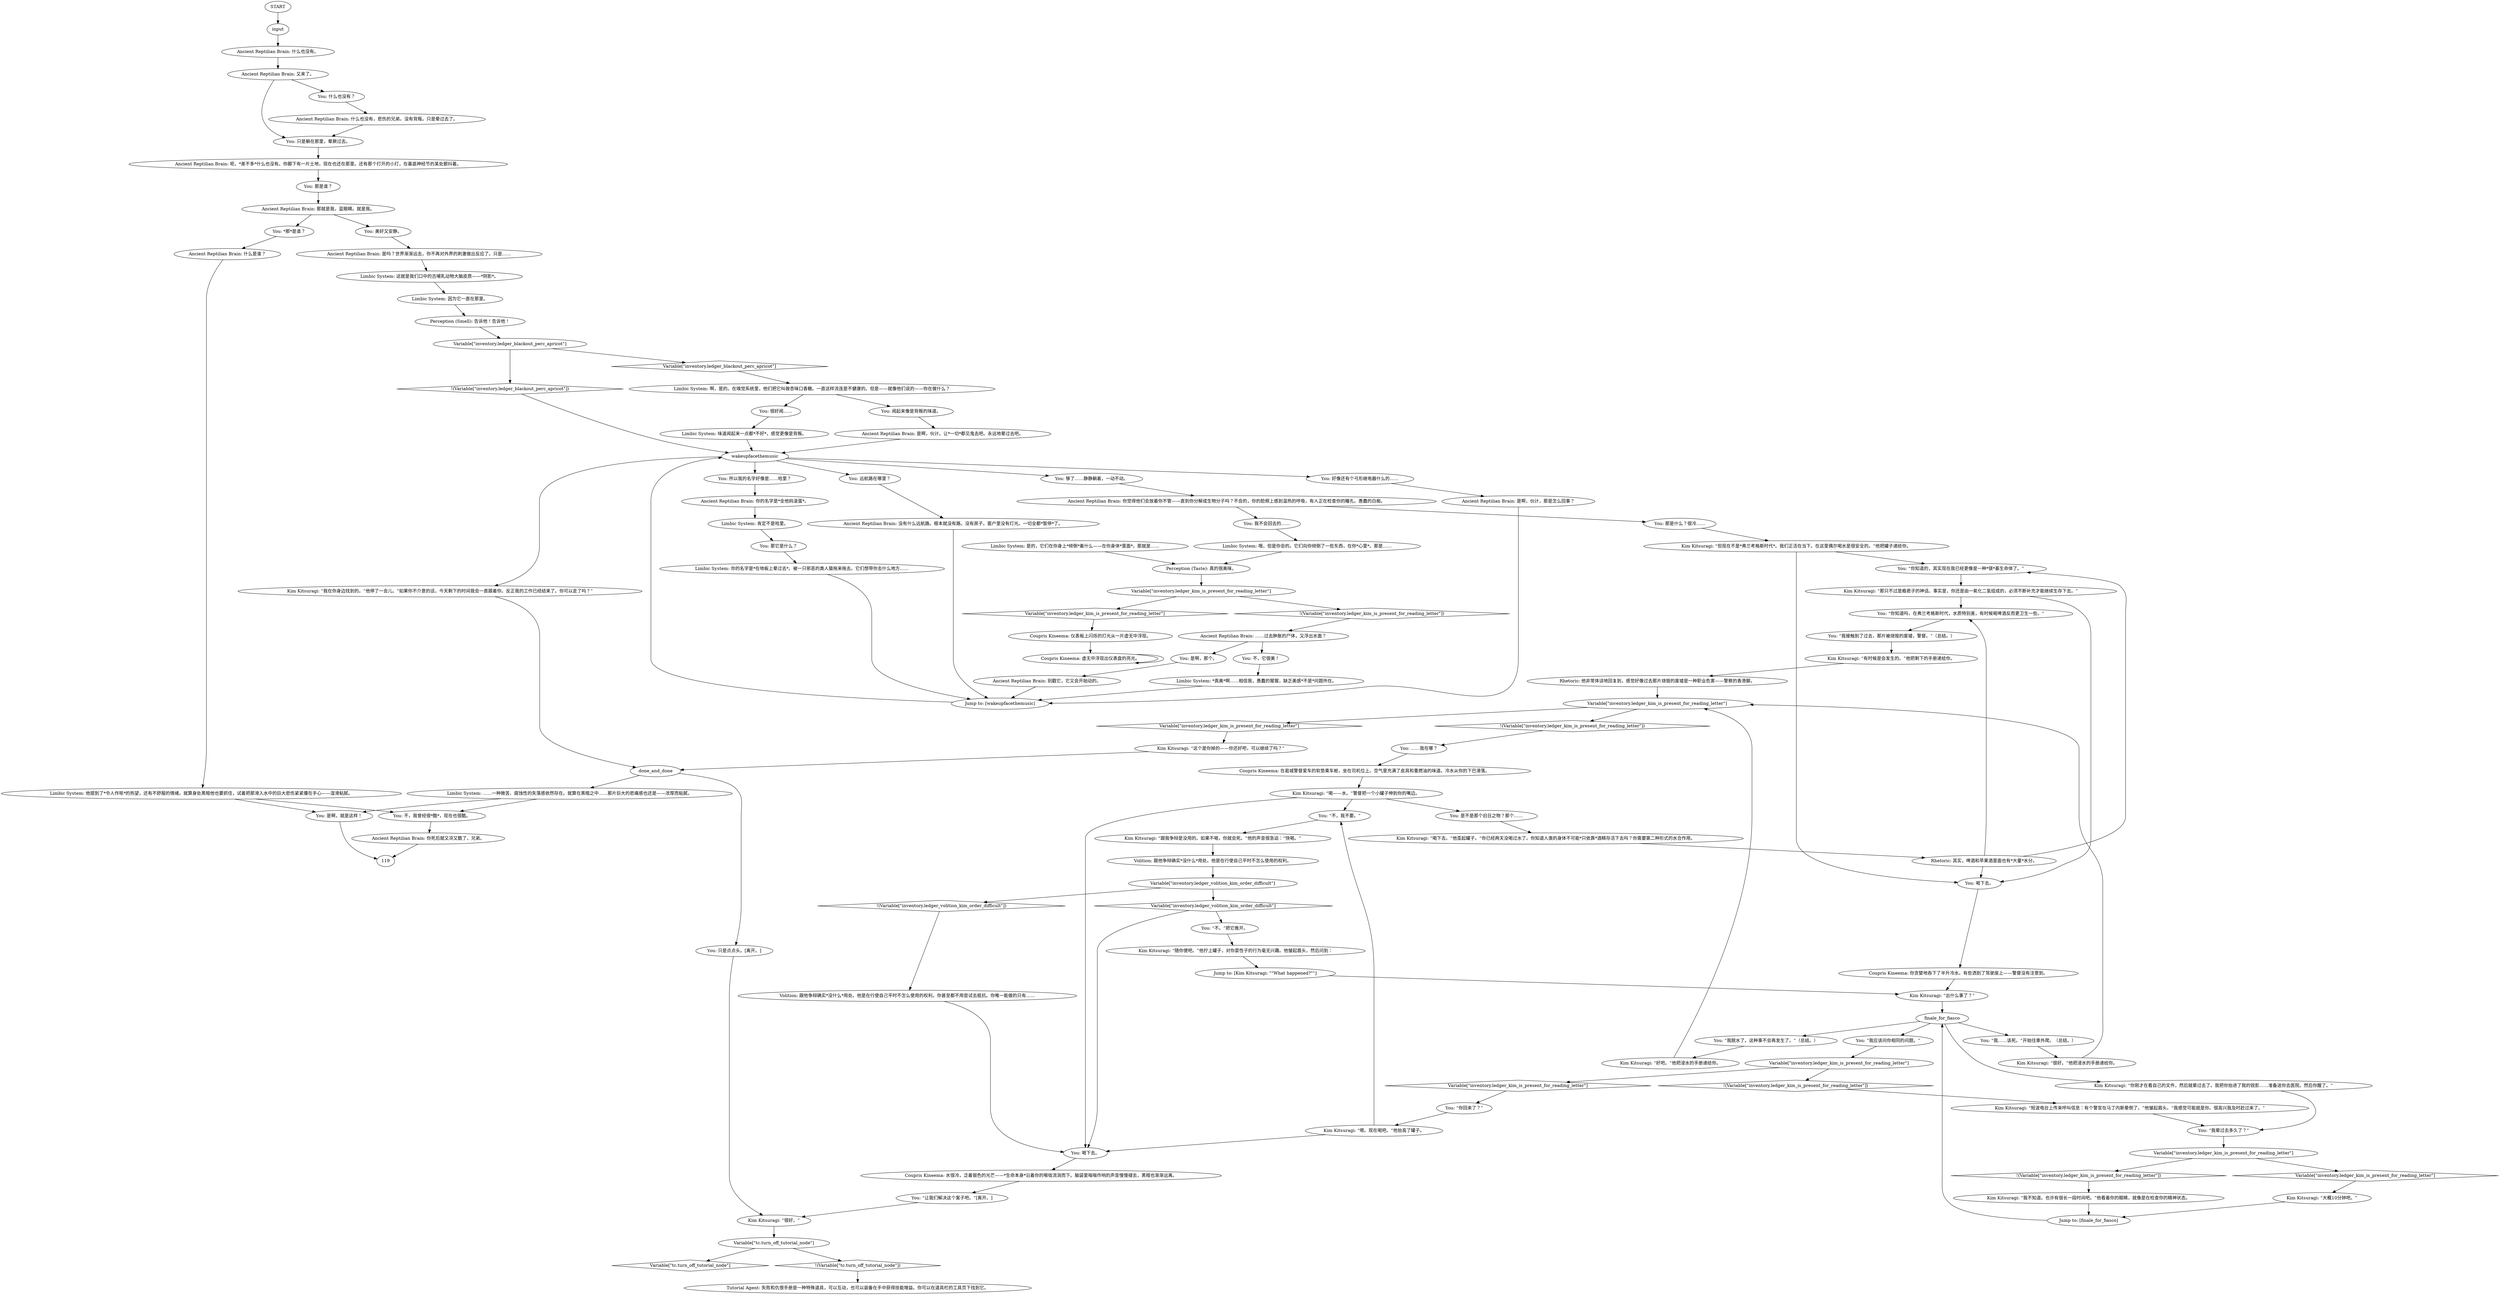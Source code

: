 # LEDGER WAKEUP
# Woke up, bro.
# ==================================================
digraph G {
	  0 [label="START"];
	  1 [label="input"];
	  2 [label="Limbic System: *真美*啊……相信我，愚蠢的猩猩，缺乏美感*不是*问题所在。"];
	  3 [label="Kim Kitsuragi: “我不知道。也许有很长一段时间吧。”他看着你的眼睛，就像是在检查你的精神状态。"];
	  4 [label="Kim Kitsuragi: “这个是你掉的——你还好吧，可以继续了吗？”"];
	  5 [label="Coupris Kineema: 仪表板上闪烁的灯光从一片虚无中浮现。"];
	  6 [label="You: 只是点点头。[离开。]"];
	  7 [label="done_and_done"];
	  8 [label="You: 是啊，那个。"];
	  9 [label="Ancient Reptilian Brain: 什么也没有。"];
	  10 [label="Limbic System: 因为它一直在那里。"];
	  11 [label="You: *那*是谁？"];
	  12 [label="Tutorial Agent: 失败和仇恨手册是一种特殊道具，可以互动，也可以装备在手中获得技能增益。你可以在道具栏的工具页下找到它。"];
	  13 [label="Variable[\"tc.turn_off_tutorial_node\"]"];
	  14 [label="Variable[\"tc.turn_off_tutorial_node\"]", shape=diamond];
	  15 [label="!(Variable[\"tc.turn_off_tutorial_node\"])", shape=diamond];
	  16 [label="You: 够了……静静躺着，一动不动。"];
	  17 [label="Ancient Reptilian Brain: 你觉得他们会放着你不管——直到你分解成生物分子吗？不会的，你的脸颊上感到温热的呼吸，有人正在检查你的瞳孔。愚蠢的白痴。"];
	  18 [label="Variable[\"inventory.ledger_kim_is_present_for_reading_letter\"]"];
	  19 [label="Variable[\"inventory.ledger_kim_is_present_for_reading_letter\"]", shape=diamond];
	  20 [label="!(Variable[\"inventory.ledger_kim_is_present_for_reading_letter\"])", shape=diamond];
	  21 [label="Ancient Reptilian Brain: 你的名字是*全他妈滚蛋*。"];
	  22 [label="Ancient Reptilian Brain: 呃，*差不多*什么也没有。你脚下有一片土地，现在也还在那里。还有那个打开的小灯，在基底神经节的某处颤抖着。"];
	  23 [label="Ancient Reptilian Brain: 是吗？世界渐渐远去，你不再对外界的刺激做出反应了。只是……"];
	  24 [label="You: 我不会回去的……"];
	  25 [label="Ancient Reptilian Brain: 是啊，伙计，那是怎么回事？"];
	  26 [label="Coupris Kineema: 水很冷，泛着银色的光芒——*生命本身*沿着你的喉咙流淌而下。脑袋里嗡嗡作响的声音慢慢褪去，黑暗也渐渐远离。"];
	  27 [label="Kim Kitsuragi: “出什么事了？”"];
	  28 [label="Kim Kitsuragi: “有时候是会发生的。”他把剩下的手册递给你。"];
	  29 [label="Kim Kitsuragi: “好吧。”他把浸水的手册递给你。"];
	  30 [label="You: 那是什么？很冷……"];
	  31 [label="Variable[\"inventory.ledger_kim_is_present_for_reading_letter\"]"];
	  32 [label="Variable[\"inventory.ledger_kim_is_present_for_reading_letter\"]", shape=diamond];
	  33 [label="!(Variable[\"inventory.ledger_kim_is_present_for_reading_letter\"])", shape=diamond];
	  34 [label="Kim Kitsuragi: “短波电台上传来呼叫信息：有个警官在马丁内斯晕倒了。”他皱起眉头。“我感觉可能就是你。很高兴我及时赶过来了。”"];
	  35 [label="Ancient Reptilian Brain: 那就是我，蓝眼睛。就是我。"];
	  36 [label="Rhetoric: 他非常体谅地回复到，感觉好像过去那片烧毁的废墟是一种职业危害——警察的香港脚。"];
	  37 [label="Ancient Reptilian Brain: 你死后就又凉又酷了，兄弟。"];
	  38 [label="You: “不。”把它推开。"];
	  39 [label="You: “我应该问你相同的问题。”"];
	  40 [label="Perception (Smell): 告诉他！告诉他！"];
	  41 [label="Ancient Reptilian Brain: 又来了。"];
	  42 [label="Kim Kitsuragi: “嗯。现在喝吧。”他抬高了罐子。"];
	  43 [label="You: “你知道吗，在弗兰考格斯时代，水质特别差，有时候喝啤酒反而更卫生一些。”"];
	  44 [label="You: 什么也没有？"];
	  45 [label="Ancient Reptilian Brain: 什么也没有，悲伤的兄弟。没有背叛。只是晕过去了。"];
	  46 [label="You: 那是谁？"];
	  47 [label="Kim Kitsuragi: “很好。”他把浸水的手册递给你。"];
	  48 [label="Kim Kitsuragi: “喝——水。”警督把一个小罐子伸到你的嘴边。"];
	  49 [label="Kim Kitsuragi: “很好。”"];
	  50 [label="You: 远航路在哪里？"];
	  51 [label="finale_for_fiasco"];
	  52 [label="You: 所以我的名字好像是……哈里？"];
	  53 [label="Kim Kitsuragi: “大概10分钟吧。”"];
	  54 [label="You: 闻起来像是背叛的味道。"];
	  55 [label="Limbic System: 他提到了*令人作呕*的热望，还有不舒服的情绪。就算身处黑暗他也要抓住，试着把那滑入水中的巨大悲伤紧紧攥在手心——湿滑粘腻。"];
	  56 [label="Volition: 跟他争辩确实*没什么*用处。他是在行使自己平时不怎么使用的权利。你甚至都不用尝试去抵抗。你唯一能做的只有……"];
	  57 [label="Variable[\"inventory.ledger_volition_kim_order_difficult\"]"];
	  58 [label="Variable[\"inventory.ledger_volition_kim_order_difficult\"]", shape=diamond];
	  59 [label="!(Variable[\"inventory.ledger_volition_kim_order_difficult\"])", shape=diamond];
	  60 [label="Limbic System: 哦，但是你会的。它们向你倾倒了一些东西，在你*心里*。那是……"];
	  61 [label="Jump to: [finale_for_fiasco]"];
	  62 [label="Limbic System: 啊，是的。在嗅觉系统里，他们把它叫做杏味口香糖。一直这样流连是不健康的。但是——就像他们说的——你在做什么？"];
	  63 [label="Perception (Taste): 真的很美味。"];
	  64 [label="Kim Kitsuragi: “那只不过是瘾君子的神话。事实是，你还是由一氧化二氢组成的，必须不断补充才能继续生存下去。”"];
	  65 [label="You: 喝下去。"];
	  66 [label="You: 不，它很美！"];
	  67 [label="You: 只是躺在那里，晕厥过去。"];
	  68 [label="Variable[\"inventory.ledger_blackout_perc_apricot\"]"];
	  69 [label="Variable[\"inventory.ledger_blackout_perc_apricot\"]", shape=diamond];
	  70 [label="!(Variable[\"inventory.ledger_blackout_perc_apricot\"])", shape=diamond];
	  71 [label="Kim Kitsuragi: “跟我争辩是没用的。如果不喝，你就会死。”他的声音很急迫：“快喝。”"];
	  72 [label="Volition: 跟他争辩确实*没什么*用处。他是在行使自己平时不怎么使用的权利。"];
	  73 [label="Ancient Reptilian Brain: 别戳它，它又会开始动的。"];
	  74 [label="Variable[\"inventory.ledger_kim_is_present_for_reading_letter\"]"];
	  75 [label="Variable[\"inventory.ledger_kim_is_present_for_reading_letter\"]", shape=diamond];
	  76 [label="!(Variable[\"inventory.ledger_kim_is_present_for_reading_letter\"])", shape=diamond];
	  77 [label="Ancient Reptilian Brain: 什么是谁？"];
	  78 [label="You: 很好闻……"];
	  79 [label="Jump to: [wakeupfacethemusic]"];
	  80 [label="You: 好像还有个弓形继电器什么的……"];
	  81 [label="Coupris Kineema: 你贪婪地吞下了半升冷水。有些洒到了驾驶座上——警督没有注意到。"];
	  82 [label="You: “我……该死。”开始往車外爬。（总结。）"];
	  83 [label="Limbic System: 味道闻起来一点都*不好*，感觉更像是背叛。"];
	  84 [label="Variable[\"inventory.ledger_kim_is_present_for_reading_letter\"]"];
	  85 [label="Variable[\"inventory.ledger_kim_is_present_for_reading_letter\"]", shape=diamond];
	  86 [label="!(Variable[\"inventory.ledger_kim_is_present_for_reading_letter\"])", shape=diamond];
	  87 [label="You: 美好又安静。"];
	  88 [label="Coupris Kineema: 在曷城警督爱车的软垫乘车舱，坐在司机位上。空气里充满了皮具和重燃油的味道。冷水从你的下巴滑落。"];
	  89 [label="You: 是啊，就是这样！"];
	  90 [label="You: “你知道的，其实现在我已经更像是一种*镁*基生命体了。”"];
	  91 [label="You: “我脱水了。这种事不会再发生了。”（总结。）"];
	  92 [label="Jump to: [Kim Kitsuragi: \"\"What happened?\"\"]"];
	  93 [label="You: “我晕过去多久了？”"];
	  94 [label="Limbic System: 你的名字是*在地板上晕过去*。被一只邪恶的类人猿拖来拖去。它们想带你去什么地方……"];
	  95 [label="You: 那它是什么？"];
	  96 [label="Limbic System: 肯定不是哈里。"];
	  97 [label="You: “不，我不要。”"];
	  98 [label="Kim Kitsuragi: “随你便吧。”他拧上罐子，对你耍性子的行为毫无兴趣。他皱起眉头，然后问到："];
	  99 [label="Rhetoric: 其实，啤酒和苹果酒里面也有*大量*水分。"];
	  100 [label="You: 喝下去。"];
	  101 [label="wakeupfacethemusic"];
	  102 [label="Ancient Reptilian Brain: 是啊，伙计。让*一切*都见鬼去吧。永远地晕过去吧。"];
	  103 [label="Ancient Reptilian Brain: 没有什么远航路。根本就没有路。没有房子。窗户里没有灯光。一切全都*暂停*了。"];
	  104 [label="You: 不，我曾经很*酷*，现在也很酷。"];
	  105 [label="Limbic System: 是的，它们在你身上*倾倒*着什么——在你身体*里面*。那就是……"];
	  106 [label="Kim Kitsuragi: “但现在不是*弗兰考格斯时代*。我们正活在当下。在这里偶尔喝水是很安全的。”他把罐子递给你。"];
	  107 [label="You: “我接触到了过去，那片被烧毁的废墟，警督。”（总结。）"];
	  108 [label="Kim Kitsuragi: “你刚才在看自己的文件，然后就晕过去了。我把你抬进了我的锐影……准备送你去医院。然后你醒了。”"];
	  109 [label="You: ”你回来了？”"];
	  110 [label="You: 是不是那个旧日之物？那个……"];
	  111 [label="Kim Kitsuragi: “我在你身边找到的。”他停了一会儿。“如果你不介意的话，今天剩下的时间我会一直跟着你。反正我的工作已经结束了。你可以走了吗？”"];
	  112 [label="You: ……我在哪？"];
	  113 [label="Coupris Kineema: 虚无中浮现出仪表盘的亮光。"];
	  114 [label="Ancient Reptilian Brain: ……过去肿胀的尸体，又浮出水面？"];
	  115 [label="Kim Kitsuragi: “喝下去。”他歪起罐子。“你已经两天没喝过水了。你知道人类的身体不可能*只依靠*酒精存活下去吗？你需要第二种形式的水合作用。"];
	  116 [label="You: “让我们解决这个案子吧。”[离开。]"];
	  117 [label="Limbic System: ……一种微苦、腐蚀性的失落感依然存在。就算在黑暗之中……那片巨大的悲痛感也还是——浓厚而粘腻。"];
	  118 [label="Limbic System: 这就是我们口中的古哺乳动物大脑皮质——*阴影*。"];
	  0 -> 1
	  1 -> 9
	  2 -> 79
	  3 -> 61
	  4 -> 7
	  5 -> 113
	  6 -> 49
	  7 -> 117
	  7 -> 6
	  8 -> 73
	  9 -> 41
	  10 -> 40
	  11 -> 77
	  13 -> 14
	  13 -> 15
	  15 -> 12
	  16 -> 17
	  17 -> 24
	  17 -> 30
	  18 -> 19
	  18 -> 20
	  19 -> 4
	  20 -> 112
	  21 -> 96
	  22 -> 46
	  23 -> 118
	  24 -> 60
	  25 -> 79
	  26 -> 116
	  27 -> 51
	  28 -> 36
	  29 -> 18
	  30 -> 106
	  31 -> 32
	  31 -> 33
	  32 -> 5
	  33 -> 114
	  34 -> 93
	  35 -> 11
	  35 -> 87
	  36 -> 18
	  37 -> 119
	  38 -> 98
	  39 -> 74
	  40 -> 68
	  41 -> 67
	  41 -> 44
	  42 -> 65
	  42 -> 97
	  43 -> 107
	  44 -> 45
	  45 -> 67
	  46 -> 35
	  47 -> 18
	  48 -> 65
	  48 -> 110
	  48 -> 97
	  49 -> 13
	  50 -> 103
	  51 -> 82
	  51 -> 91
	  51 -> 108
	  51 -> 39
	  52 -> 21
	  53 -> 61
	  54 -> 102
	  55 -> 104
	  55 -> 89
	  56 -> 65
	  57 -> 58
	  57 -> 59
	  58 -> 65
	  58 -> 38
	  59 -> 56
	  60 -> 63
	  61 -> 51
	  62 -> 54
	  62 -> 78
	  63 -> 31
	  64 -> 43
	  64 -> 100
	  65 -> 26
	  66 -> 2
	  67 -> 22
	  68 -> 69
	  68 -> 70
	  69 -> 62
	  70 -> 101
	  71 -> 72
	  72 -> 57
	  73 -> 79
	  74 -> 75
	  74 -> 76
	  75 -> 109
	  76 -> 34
	  77 -> 55
	  78 -> 83
	  79 -> 101
	  80 -> 25
	  81 -> 27
	  82 -> 47
	  83 -> 101
	  84 -> 85
	  84 -> 86
	  85 -> 53
	  86 -> 3
	  87 -> 23
	  88 -> 48
	  89 -> 119
	  90 -> 64
	  91 -> 29
	  92 -> 27
	  93 -> 84
	  94 -> 79
	  95 -> 94
	  96 -> 95
	  97 -> 71
	  98 -> 92
	  99 -> 90
	  99 -> 43
	  99 -> 100
	  100 -> 81
	  101 -> 111
	  101 -> 80
	  101 -> 16
	  101 -> 50
	  101 -> 52
	  102 -> 101
	  103 -> 79
	  104 -> 37
	  105 -> 63
	  106 -> 90
	  106 -> 100
	  107 -> 28
	  108 -> 93
	  109 -> 42
	  110 -> 115
	  111 -> 7
	  112 -> 88
	  113 -> 113
	  114 -> 8
	  114 -> 66
	  115 -> 99
	  116 -> 49
	  117 -> 104
	  117 -> 89
	  118 -> 10
}

